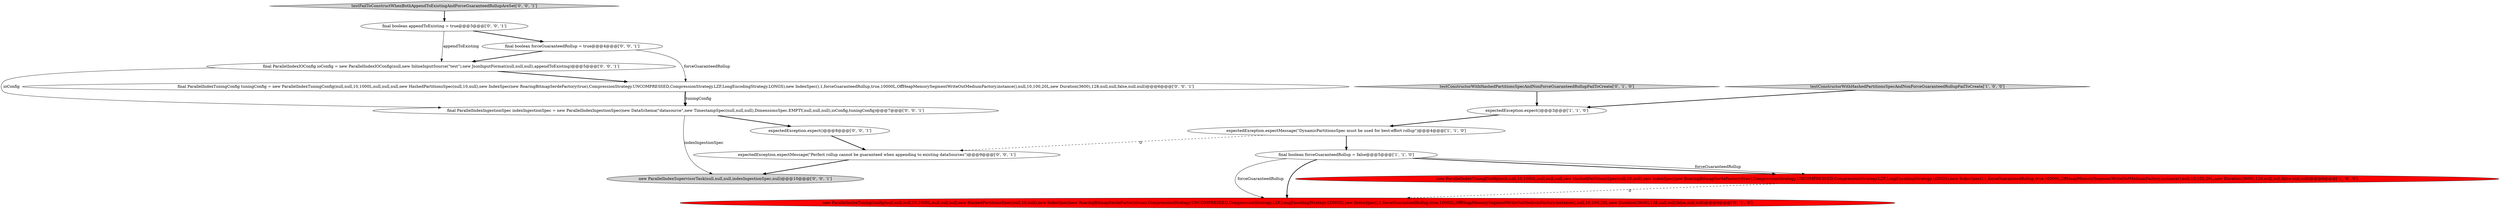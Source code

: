 digraph {
11 [style = filled, label = "testFailToConstructWhenBothAppendToExistingAndForceGuaranteedRollupAreSet['0', '0', '1']", fillcolor = lightgray, shape = diamond image = "AAA0AAABBB3BBB"];
6 [style = filled, label = "testConstructorWithHashedPartitionsSpecAndNonForceGuaranteedRollupFailToCreate['0', '1', '0']", fillcolor = lightgray, shape = diamond image = "AAA0AAABBB2BBB"];
13 [style = filled, label = "expectedException.expectMessage(\"Perfect rollup cannot be guaranteed when appending to existing dataSources\")@@@9@@@['0', '0', '1']", fillcolor = white, shape = ellipse image = "AAA0AAABBB3BBB"];
4 [style = filled, label = "new ParallelIndexTuningConfig(null,null,10,1000L,null,null,null,new HashedPartitionsSpec(null,10,null),new IndexSpec(new RoaringBitmapSerdeFactory(true),CompressionStrategy.UNCOMPRESSED,CompressionStrategy.LZF,LongEncodingStrategy.LONGS),new IndexSpec(),1,forceGuaranteedRollup,true,10000L,OffHeapMemorySegmentWriteOutMediumFactory.instance(),null,10,100,20L,new Duration(3600),128,null,null,false,null,null)@@@6@@@['1', '0', '0']", fillcolor = red, shape = ellipse image = "AAA1AAABBB1BBB"];
9 [style = filled, label = "final ParallelIndexIngestionSpec indexIngestionSpec = new ParallelIndexIngestionSpec(new DataSchema(\"datasource\",new TimestampSpec(null,null,null),DimensionsSpec.EMPTY,null,null,null),ioConfig,tuningConfig)@@@7@@@['0', '0', '1']", fillcolor = white, shape = ellipse image = "AAA0AAABBB3BBB"];
3 [style = filled, label = "final boolean forceGuaranteedRollup = false@@@5@@@['1', '1', '0']", fillcolor = white, shape = ellipse image = "AAA0AAABBB1BBB"];
8 [style = filled, label = "final ParallelIndexTuningConfig tuningConfig = new ParallelIndexTuningConfig(null,null,10,1000L,null,null,null,new HashedPartitionsSpec(null,10,null),new IndexSpec(new RoaringBitmapSerdeFactory(true),CompressionStrategy.UNCOMPRESSED,CompressionStrategy.LZF,LongEncodingStrategy.LONGS),new IndexSpec(),1,forceGuaranteedRollup,true,10000L,OffHeapMemorySegmentWriteOutMediumFactory.instance(),null,10,100,20L,new Duration(3600),128,null,null,false,null,null)@@@6@@@['0', '0', '1']", fillcolor = white, shape = ellipse image = "AAA0AAABBB3BBB"];
12 [style = filled, label = "expectedException.expect()@@@8@@@['0', '0', '1']", fillcolor = white, shape = ellipse image = "AAA0AAABBB3BBB"];
2 [style = filled, label = "testConstructorWithHashedPartitionsSpecAndNonForceGuaranteedRollupFailToCreate['1', '0', '0']", fillcolor = lightgray, shape = diamond image = "AAA0AAABBB1BBB"];
5 [style = filled, label = "new ParallelIndexTuningConfig(null,null,null,10,1000L,null,null,null,new HashedPartitionsSpec(null,10,null),new IndexSpec(new RoaringBitmapSerdeFactory(true),CompressionStrategy.UNCOMPRESSED,CompressionStrategy.LZF,LongEncodingStrategy.LONGS),new IndexSpec(),1,forceGuaranteedRollup,true,10000L,OffHeapMemorySegmentWriteOutMediumFactory.instance(),null,10,100,20L,new Duration(3600),128,null,null,false,null,null)@@@6@@@['0', '1', '0']", fillcolor = red, shape = ellipse image = "AAA1AAABBB2BBB"];
7 [style = filled, label = "final ParallelIndexIOConfig ioConfig = new ParallelIndexIOConfig(null,new InlineInputSource(\"test\"),new JsonInputFormat(null,null,null),appendToExisting)@@@5@@@['0', '0', '1']", fillcolor = white, shape = ellipse image = "AAA0AAABBB3BBB"];
10 [style = filled, label = "final boolean appendToExisting = true@@@3@@@['0', '0', '1']", fillcolor = white, shape = ellipse image = "AAA0AAABBB3BBB"];
14 [style = filled, label = "final boolean forceGuaranteedRollup = true@@@4@@@['0', '0', '1']", fillcolor = white, shape = ellipse image = "AAA0AAABBB3BBB"];
15 [style = filled, label = "new ParallelIndexSupervisorTask(null,null,null,indexIngestionSpec,null)@@@10@@@['0', '0', '1']", fillcolor = lightgray, shape = ellipse image = "AAA0AAABBB3BBB"];
1 [style = filled, label = "expectedException.expectMessage(\"DynamicPartitionsSpec must be used for best-effort rollup\")@@@4@@@['1', '1', '0']", fillcolor = white, shape = ellipse image = "AAA0AAABBB1BBB"];
0 [style = filled, label = "expectedException.expect()@@@3@@@['1', '1', '0']", fillcolor = white, shape = ellipse image = "AAA0AAABBB1BBB"];
10->14 [style = bold, label=""];
3->5 [style = solid, label="forceGuaranteedRollup"];
1->3 [style = bold, label=""];
6->0 [style = bold, label=""];
8->9 [style = solid, label="tuningConfig"];
7->8 [style = bold, label=""];
3->4 [style = bold, label=""];
14->7 [style = bold, label=""];
1->13 [style = dashed, label="0"];
12->13 [style = bold, label=""];
14->8 [style = solid, label="forceGuaranteedRollup"];
3->5 [style = bold, label=""];
2->0 [style = bold, label=""];
7->9 [style = solid, label="ioConfig"];
11->10 [style = bold, label=""];
0->1 [style = bold, label=""];
9->15 [style = solid, label="indexIngestionSpec"];
8->9 [style = bold, label=""];
4->5 [style = dashed, label="0"];
3->4 [style = solid, label="forceGuaranteedRollup"];
9->12 [style = bold, label=""];
13->15 [style = bold, label=""];
10->7 [style = solid, label="appendToExisting"];
}
